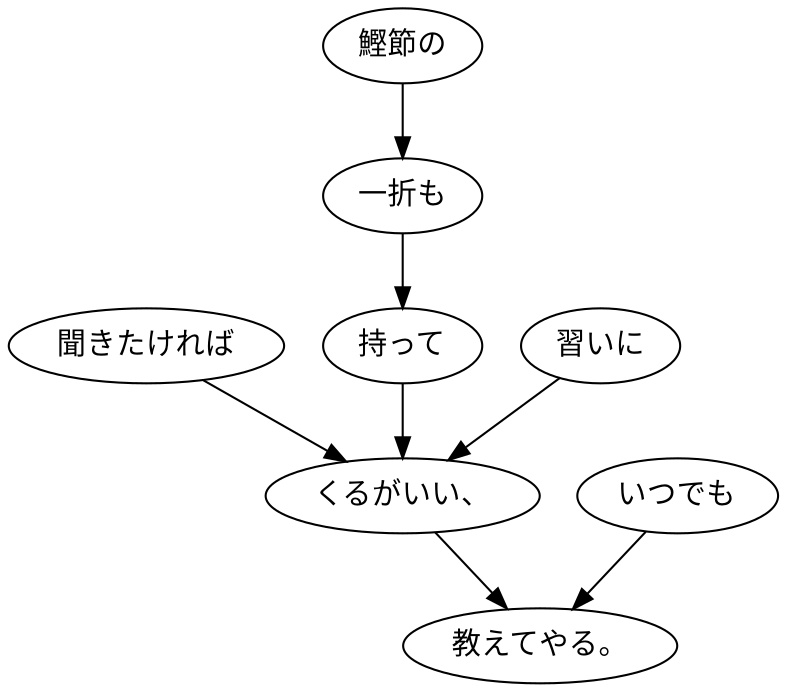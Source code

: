 digraph graph4781 {
	node0 [label="聞きたければ"];
	node1 [label="鰹節の"];
	node2 [label="一折も"];
	node3 [label="持って"];
	node4 [label="習いに"];
	node5 [label="くるがいい、"];
	node6 [label="いつでも"];
	node7 [label="教えてやる。"];
	node0 -> node5;
	node1 -> node2;
	node2 -> node3;
	node3 -> node5;
	node4 -> node5;
	node5 -> node7;
	node6 -> node7;
}
